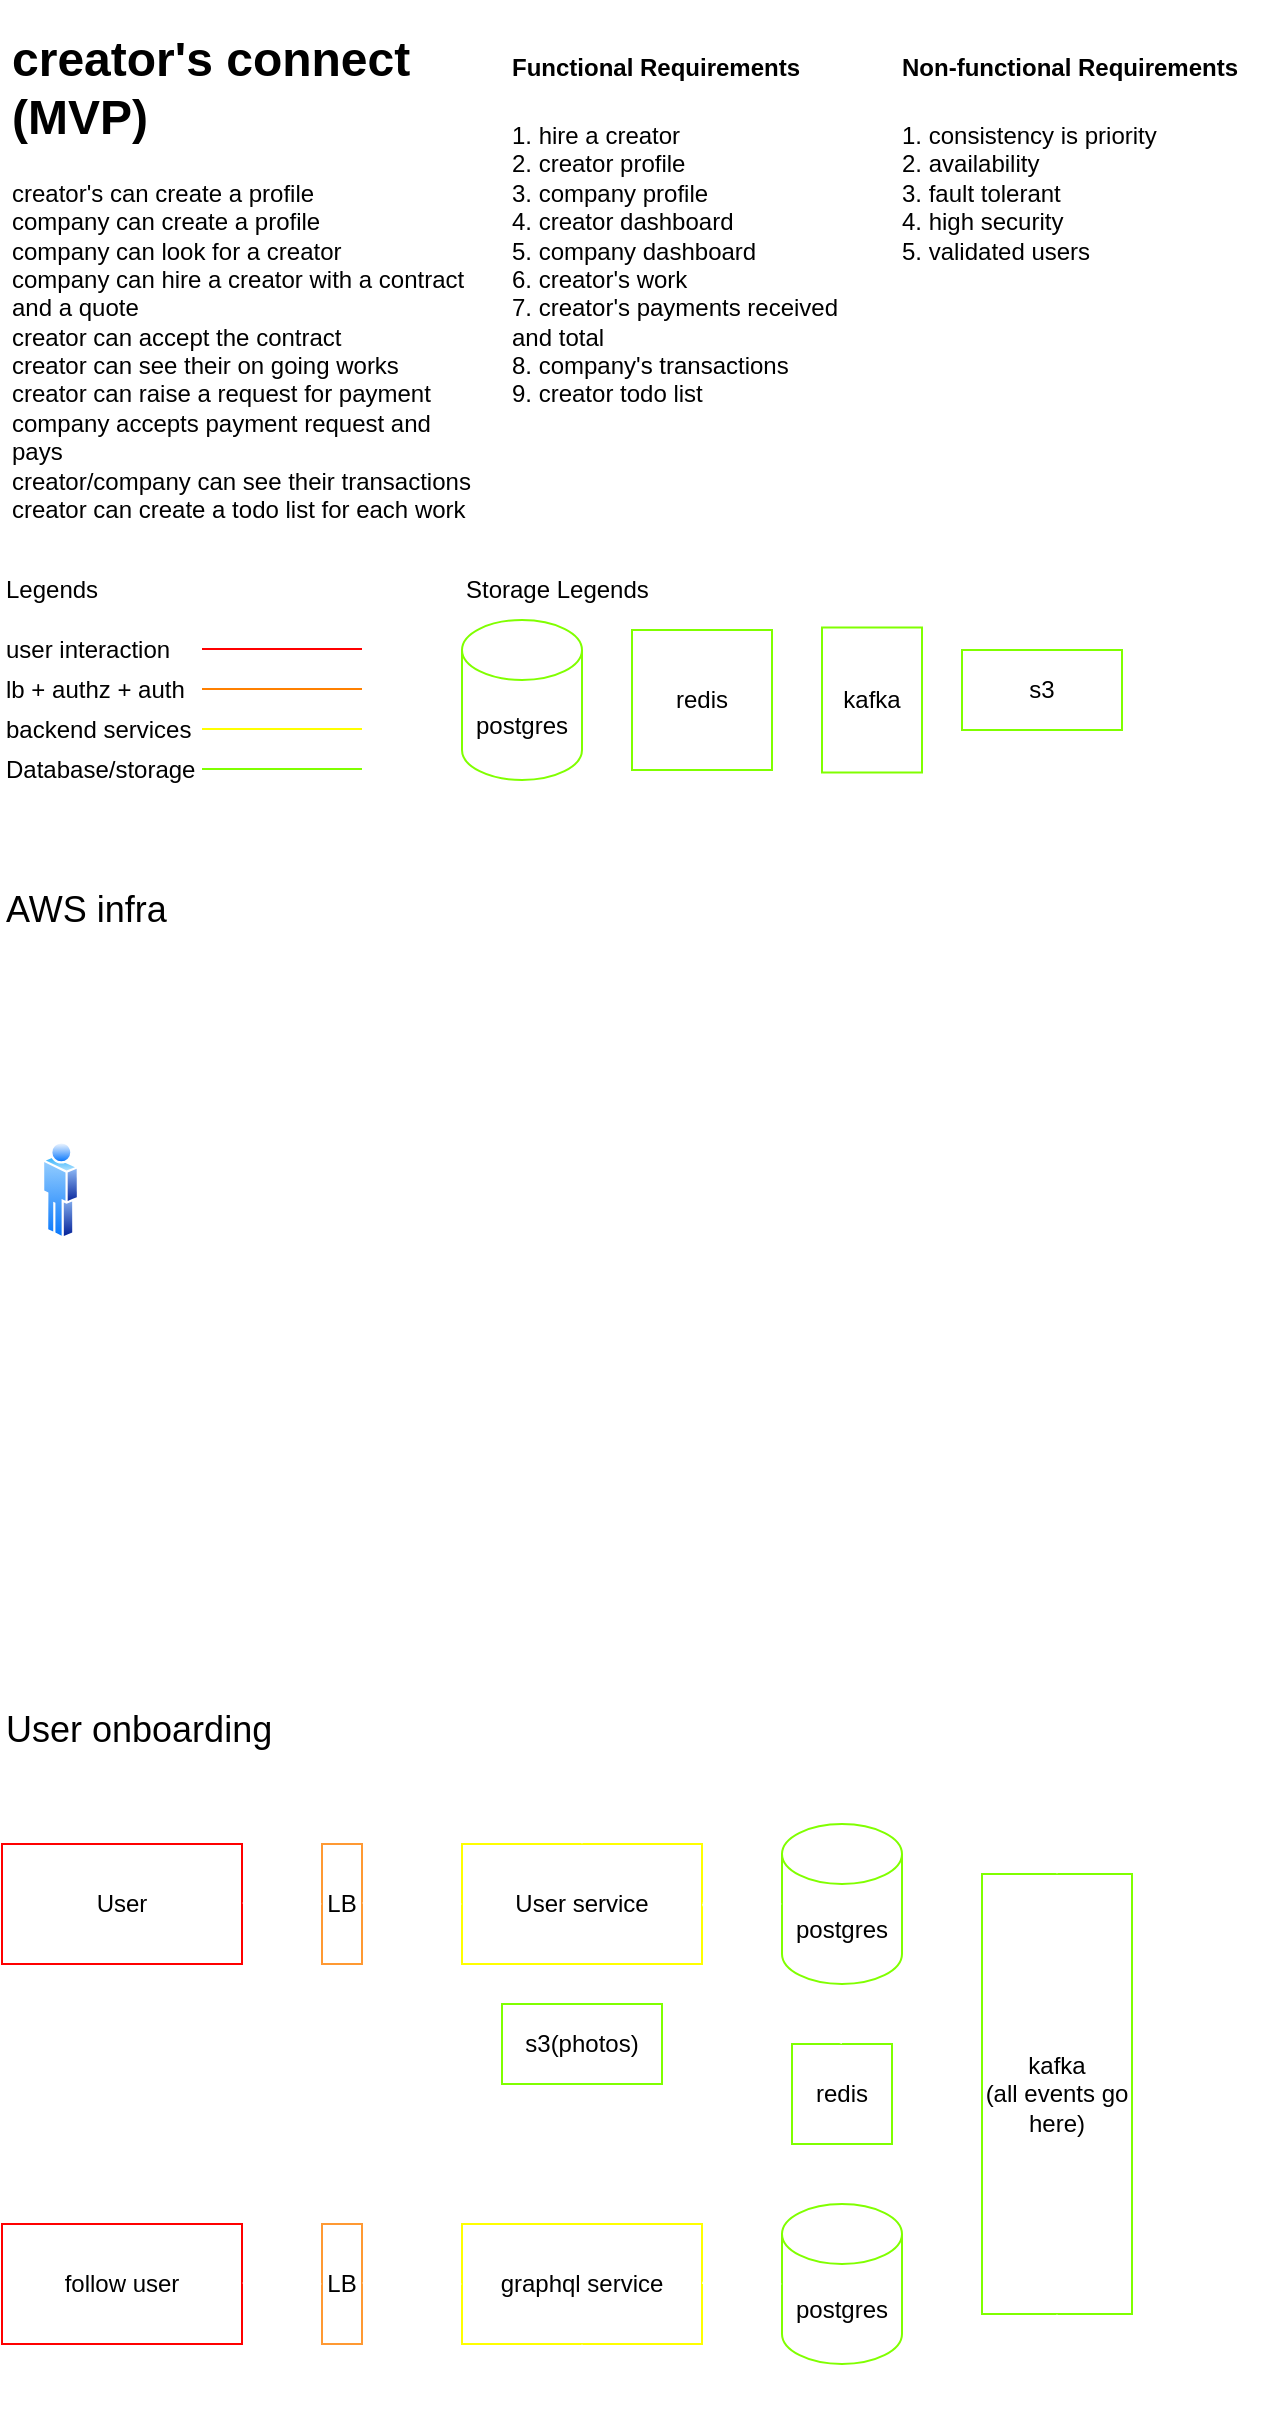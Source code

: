 <mxfile>
    <diagram id="9Twl_4rBBzMdephPHlIG" name="project overview">
        <mxGraphModel dx="643" dy="932" grid="1" gridSize="10" guides="1" tooltips="1" connect="1" arrows="1" fold="1" page="0" pageScale="1" pageWidth="827" pageHeight="1169" math="0" shadow="0">
            <root>
                <mxCell id="0"/>
                <mxCell id="1" parent="0"/>
                <mxCell id="2" value="&lt;h1&gt;creator's connect (MVP)&lt;/h1&gt;&lt;p&gt;creator's can create a profile&lt;br&gt;company can create a profile&lt;br&gt;company can look for a creator&lt;br&gt;company can hire a creator with a contract and a quote&lt;br&gt;creator can accept the contract&lt;br&gt;creator can see their on going works&lt;br&gt;creator can raise a request for payment&lt;br&gt;company accepts payment request and pays&lt;br&gt;creator/company can see their transactions&lt;br&gt;creator can create a todo list for each work&lt;/p&gt;" style="text;html=1;strokeColor=none;fillColor=none;spacing=5;spacingTop=-20;whiteSpace=wrap;overflow=hidden;rounded=0;" parent="1" vertex="1">
                    <mxGeometry x="10" y="-90" width="240" height="260" as="geometry"/>
                </mxCell>
                <mxCell id="8" value="User" style="rounded=0;whiteSpace=wrap;html=1;fillColor=none;strokeColor=#FF0000;" parent="1" vertex="1">
                    <mxGeometry x="10" y="822" width="120" height="60" as="geometry"/>
                </mxCell>
                <mxCell id="70" value="" style="edgeStyle=orthogonalEdgeStyle;curved=1;html=1;strokeColor=#FFFFFF;fontSize=12;fillColor=#FF0000;" parent="1" source="13" edge="1">
                    <mxGeometry relative="1" as="geometry">
                        <mxPoint x="300" y="902" as="targetPoint"/>
                    </mxGeometry>
                </mxCell>
                <mxCell id="13" value="User service" style="rounded=0;whiteSpace=wrap;html=1;fillColor=none;strokeColor=#FFFF00;" parent="1" vertex="1">
                    <mxGeometry x="240" y="822" width="120" height="60" as="geometry"/>
                </mxCell>
                <mxCell id="14" value="LB" style="rounded=0;whiteSpace=wrap;html=1;fillColor=none;strokeColor=#FF9933;" parent="1" vertex="1">
                    <mxGeometry x="170" y="822" width="20" height="60" as="geometry"/>
                </mxCell>
                <mxCell id="16" value="&lt;h1&gt;&lt;font style=&quot;font-size: 12px;&quot;&gt;Functional Requirements&lt;/font&gt;&lt;/h1&gt;&lt;div&gt;&lt;font style=&quot;font-size: 12px;&quot;&gt;1. hire a creator&lt;/font&gt;&lt;/div&gt;&lt;div&gt;&lt;font style=&quot;font-size: 12px;&quot;&gt;2. creator profile&amp;nbsp;&lt;br&gt;3. company profile&lt;/font&gt;&lt;/div&gt;&lt;div&gt;&lt;font style=&quot;font-size: 12px;&quot;&gt;4. creator dashboard&lt;/font&gt;&lt;/div&gt;&lt;div&gt;&lt;font style=&quot;font-size: 12px;&quot;&gt;5. company dashboard&lt;/font&gt;&lt;/div&gt;&lt;div&gt;&lt;font style=&quot;font-size: 12px;&quot;&gt;6. creator's work&lt;/font&gt;&lt;/div&gt;&lt;div&gt;&lt;font style=&quot;font-size: 12px;&quot;&gt;7. creator's payments received and total&lt;/font&gt;&lt;/div&gt;&lt;div&gt;&lt;font style=&quot;font-size: 12px;&quot;&gt;8. company's transactions&lt;/font&gt;&lt;/div&gt;&lt;div&gt;&lt;font style=&quot;font-size: 12px;&quot;&gt;9. creator todo list&lt;/font&gt;&lt;/div&gt;" style="text;html=1;strokeColor=none;fillColor=none;spacing=5;spacingTop=-20;whiteSpace=wrap;overflow=hidden;rounded=0;" parent="1" vertex="1">
                    <mxGeometry x="260" y="-90" width="190" height="200" as="geometry"/>
                </mxCell>
                <mxCell id="17" value="&lt;h1&gt;&lt;font style=&quot;font-size: 12px;&quot;&gt;Non-functional Requirements&lt;/font&gt;&lt;/h1&gt;&lt;div&gt;&lt;span style=&quot;background-color: initial;&quot;&gt;1. consistency is priority&lt;/span&gt;&lt;br&gt;&lt;/div&gt;&lt;div&gt;&lt;span style=&quot;background-color: initial;&quot;&gt;2. availability&amp;nbsp;&lt;/span&gt;&lt;/div&gt;&lt;div&gt;&lt;span style=&quot;background-color: initial;&quot;&gt;3. fault tolerant&amp;nbsp;&lt;/span&gt;&lt;/div&gt;&lt;div&gt;&lt;span style=&quot;background-color: initial;&quot;&gt;4. high security&lt;/span&gt;&lt;/div&gt;&lt;div&gt;&lt;span style=&quot;background-color: initial;&quot;&gt;5. validated users&lt;/span&gt;&lt;/div&gt;&lt;div&gt;&lt;br&gt;&lt;/div&gt;" style="text;html=1;strokeColor=none;fillColor=none;spacing=5;spacingTop=-20;whiteSpace=wrap;overflow=hidden;rounded=0;" parent="1" vertex="1">
                    <mxGeometry x="455" y="-90" width="190" height="180" as="geometry"/>
                </mxCell>
                <mxCell id="18" value="&lt;font style=&quot;font-size: 18px;&quot;&gt;User onboarding&lt;/font&gt;" style="text;html=1;strokeColor=none;fillColor=none;align=left;verticalAlign=middle;whiteSpace=wrap;rounded=0;fontSize=12;" parent="1" vertex="1">
                    <mxGeometry x="10" y="750" width="170" height="30" as="geometry"/>
                </mxCell>
                <mxCell id="21" value="Legends" style="text;html=1;strokeColor=none;fillColor=none;align=left;verticalAlign=middle;whiteSpace=wrap;rounded=0;fontSize=12;" parent="1" vertex="1">
                    <mxGeometry x="10" y="180" width="60" height="30" as="geometry"/>
                </mxCell>
                <mxCell id="24" value="user interaction" style="text;html=1;strokeColor=none;fillColor=none;align=left;verticalAlign=middle;whiteSpace=wrap;rounded=0;fontSize=12;" parent="1" vertex="1">
                    <mxGeometry x="10" y="210" width="100" height="30" as="geometry"/>
                </mxCell>
                <mxCell id="25" value="" style="endArrow=none;html=1;fontSize=12;fillColor=#FF0000;strokeColor=#FF0000;" parent="1" edge="1">
                    <mxGeometry width="50" height="50" relative="1" as="geometry">
                        <mxPoint x="110" y="224.5" as="sourcePoint"/>
                        <mxPoint x="190" y="224.5" as="targetPoint"/>
                    </mxGeometry>
                </mxCell>
                <mxCell id="27" value="lb + authz + auth" style="text;html=1;strokeColor=none;fillColor=none;align=left;verticalAlign=middle;whiteSpace=wrap;rounded=0;fontSize=12;" parent="1" vertex="1">
                    <mxGeometry x="10" y="230" width="100" height="30" as="geometry"/>
                </mxCell>
                <mxCell id="28" value="" style="endArrow=none;html=1;fontSize=12;fillColor=#FF0000;strokeColor=#FF8000;" parent="1" edge="1">
                    <mxGeometry width="50" height="50" relative="1" as="geometry">
                        <mxPoint x="110" y="244.5" as="sourcePoint"/>
                        <mxPoint x="190" y="244.5" as="targetPoint"/>
                    </mxGeometry>
                </mxCell>
                <mxCell id="30" value="backend services" style="text;html=1;strokeColor=none;fillColor=none;align=left;verticalAlign=middle;whiteSpace=wrap;rounded=0;fontSize=12;" parent="1" vertex="1">
                    <mxGeometry x="10" y="250" width="100" height="30" as="geometry"/>
                </mxCell>
                <mxCell id="31" value="" style="endArrow=none;html=1;fontSize=12;fillColor=#FF0000;strokeColor=#FFFF00;" parent="1" edge="1">
                    <mxGeometry width="50" height="50" relative="1" as="geometry">
                        <mxPoint x="110" y="264.5" as="sourcePoint"/>
                        <mxPoint x="190" y="264.5" as="targetPoint"/>
                    </mxGeometry>
                </mxCell>
                <mxCell id="32" value="Database/storage" style="text;html=1;strokeColor=none;fillColor=none;align=left;verticalAlign=middle;whiteSpace=wrap;rounded=0;fontSize=12;" parent="1" vertex="1">
                    <mxGeometry x="10" y="270" width="100" height="30" as="geometry"/>
                </mxCell>
                <mxCell id="33" value="" style="endArrow=none;html=1;fontSize=12;fillColor=#FF0000;strokeColor=#80FF00;" parent="1" edge="1">
                    <mxGeometry width="50" height="50" relative="1" as="geometry">
                        <mxPoint x="110" y="284.5" as="sourcePoint"/>
                        <mxPoint x="190" y="284.5" as="targetPoint"/>
                    </mxGeometry>
                </mxCell>
                <mxCell id="34" value="postgres" style="shape=cylinder3;whiteSpace=wrap;html=1;boundedLbl=1;backgroundOutline=1;size=15;strokeColor=#80FF00;fontSize=12;fillColor=none;" parent="1" vertex="1">
                    <mxGeometry x="400" y="812" width="60" height="80" as="geometry"/>
                </mxCell>
                <mxCell id="37" value="redis" style="whiteSpace=wrap;html=1;aspect=fixed;strokeColor=#80FF00;fontSize=12;fillColor=none;" parent="1" vertex="1">
                    <mxGeometry x="405" y="922" width="50" height="50" as="geometry"/>
                </mxCell>
                <mxCell id="39" value="follow user" style="rounded=0;whiteSpace=wrap;html=1;fillColor=none;strokeColor=#FF0000;" parent="1" vertex="1">
                    <mxGeometry x="10" y="1012" width="120" height="60" as="geometry"/>
                </mxCell>
                <mxCell id="41" value="graphql service" style="rounded=0;whiteSpace=wrap;html=1;fillColor=none;strokeColor=#FFFF00;" parent="1" vertex="1">
                    <mxGeometry x="240" y="1012" width="120" height="60" as="geometry"/>
                </mxCell>
                <mxCell id="43" value="LB" style="rounded=0;whiteSpace=wrap;html=1;fillColor=none;strokeColor=#FF9933;" parent="1" vertex="1">
                    <mxGeometry x="170" y="1012" width="20" height="60" as="geometry"/>
                </mxCell>
                <mxCell id="44" value="postgres" style="shape=cylinder3;whiteSpace=wrap;html=1;boundedLbl=1;backgroundOutline=1;size=15;strokeColor=#80FF00;fontSize=12;fillColor=none;" parent="1" vertex="1">
                    <mxGeometry x="400" y="1002" width="60" height="80" as="geometry"/>
                </mxCell>
                <mxCell id="46" value="kafka&lt;br&gt;(all events go here)" style="rounded=0;whiteSpace=wrap;html=1;strokeColor=#80FF00;fontSize=12;fillColor=none;" parent="1" vertex="1">
                    <mxGeometry x="500" y="837" width="75" height="220" as="geometry"/>
                </mxCell>
                <mxCell id="53" value="" style="endArrow=classic;startArrow=classic;html=1;strokeColor=#FFFFFF;fontSize=12;fillColor=#FF0000;curved=1;" parent="1" edge="1">
                    <mxGeometry width="50" height="50" relative="1" as="geometry">
                        <mxPoint x="130" y="851.5" as="sourcePoint"/>
                        <mxPoint x="170" y="852" as="targetPoint"/>
                    </mxGeometry>
                </mxCell>
                <mxCell id="54" value="" style="endArrow=classic;startArrow=classic;html=1;strokeColor=#FFFFFF;fontSize=12;fillColor=#FF0000;curved=1;" parent="1" edge="1">
                    <mxGeometry width="50" height="50" relative="1" as="geometry">
                        <mxPoint x="130" y="1041.5" as="sourcePoint"/>
                        <mxPoint x="170" y="1042" as="targetPoint"/>
                    </mxGeometry>
                </mxCell>
                <mxCell id="55" value="" style="endArrow=classic;startArrow=classic;html=1;strokeColor=#FFFFFF;fontSize=12;fillColor=#FF0000;curved=1;entryX=0;entryY=0.5;entryDx=0;entryDy=0;" parent="1" target="13" edge="1">
                    <mxGeometry width="50" height="50" relative="1" as="geometry">
                        <mxPoint x="190" y="851.5" as="sourcePoint"/>
                        <mxPoint x="230" y="852" as="targetPoint"/>
                    </mxGeometry>
                </mxCell>
                <mxCell id="56" value="" style="endArrow=classic;startArrow=classic;html=1;strokeColor=#FFFFFF;fontSize=12;fillColor=#FF0000;curved=1;entryX=0;entryY=0.5;entryDx=0;entryDy=0;" parent="1" target="41" edge="1">
                    <mxGeometry width="50" height="50" relative="1" as="geometry">
                        <mxPoint x="190" y="1041.5" as="sourcePoint"/>
                        <mxPoint x="230" y="1042" as="targetPoint"/>
                    </mxGeometry>
                </mxCell>
                <mxCell id="57" value="" style="endArrow=classic;startArrow=classic;html=1;strokeColor=#FFFFFF;fontSize=12;fillColor=#FF0000;curved=1;exitX=0.5;exitY=0;exitDx=0;exitDy=0;entryX=0.5;entryY=0;entryDx=0;entryDy=0;edgeStyle=orthogonalEdgeStyle;" parent="1" source="13" target="46" edge="1">
                    <mxGeometry width="50" height="50" relative="1" as="geometry">
                        <mxPoint x="300" y="802" as="sourcePoint"/>
                        <mxPoint x="440" y="792" as="targetPoint"/>
                        <Array as="points">
                            <mxPoint x="300" y="792"/>
                            <mxPoint x="538" y="792"/>
                        </Array>
                    </mxGeometry>
                </mxCell>
                <mxCell id="58" value="" style="endArrow=classic;startArrow=classic;html=1;strokeColor=#FFFFFF;fontSize=12;fillColor=#FF0000;curved=1;" parent="1" edge="1">
                    <mxGeometry width="50" height="50" relative="1" as="geometry">
                        <mxPoint x="360" y="851.5" as="sourcePoint"/>
                        <mxPoint x="400" y="852" as="targetPoint"/>
                    </mxGeometry>
                </mxCell>
                <mxCell id="59" value="" style="endArrow=classic;startArrow=classic;html=1;strokeColor=#FFFFFF;fontSize=12;fillColor=#FF0000;curved=1;entryX=0.5;entryY=0;entryDx=0;entryDy=0;exitX=1;exitY=0.5;exitDx=0;exitDy=0;" parent="1" source="13" target="37" edge="1">
                    <mxGeometry width="50" height="50" relative="1" as="geometry">
                        <mxPoint x="355" y="862" as="sourcePoint"/>
                        <mxPoint x="405" y="862.5" as="targetPoint"/>
                    </mxGeometry>
                </mxCell>
                <mxCell id="61" value="" style="endArrow=classic;startArrow=classic;html=1;strokeColor=#FFFFFF;fontSize=12;fillColor=#FF0000;curved=1;entryX=0;entryY=0.5;entryDx=0;entryDy=0;exitX=1;exitY=0.5;exitDx=0;exitDy=0;" parent="1" source="41" edge="1">
                    <mxGeometry width="50" height="50" relative="1" as="geometry">
                        <mxPoint x="380" y="972" as="sourcePoint"/>
                        <mxPoint x="430" y="972.5" as="targetPoint"/>
                    </mxGeometry>
                </mxCell>
                <mxCell id="62" value="" style="endArrow=classic;startArrow=classic;html=1;strokeColor=#FFFFFF;fontSize=12;fillColor=#FF0000;curved=1;" parent="1" edge="1">
                    <mxGeometry width="50" height="50" relative="1" as="geometry">
                        <mxPoint x="360" y="1041.5" as="sourcePoint"/>
                        <mxPoint x="400" y="1042" as="targetPoint"/>
                    </mxGeometry>
                </mxCell>
                <mxCell id="63" value="" style="endArrow=classic;startArrow=classic;html=1;strokeColor=#FFFFFF;fontSize=12;fillColor=#FF0000;curved=1;entryX=0.5;entryY=1;entryDx=0;entryDy=0;exitX=0.5;exitY=1;exitDx=0;exitDy=0;edgeStyle=orthogonalEdgeStyle;" parent="1" source="41" target="46" edge="1">
                    <mxGeometry width="50" height="50" relative="1" as="geometry">
                        <mxPoint x="290" y="1102" as="sourcePoint"/>
                        <mxPoint x="340" y="1102.5" as="targetPoint"/>
                        <Array as="points">
                            <mxPoint x="300" y="1112"/>
                            <mxPoint x="538" y="1112"/>
                        </Array>
                    </mxGeometry>
                </mxCell>
                <mxCell id="88" value="postgres" style="shape=cylinder3;whiteSpace=wrap;html=1;boundedLbl=1;backgroundOutline=1;size=15;strokeColor=#80FF00;fontSize=12;fillColor=none;" parent="1" vertex="1">
                    <mxGeometry x="240" y="210" width="60" height="80" as="geometry"/>
                </mxCell>
                <mxCell id="90" value="redis" style="whiteSpace=wrap;html=1;aspect=fixed;strokeColor=#80FF00;fontSize=12;fillColor=none;" parent="1" vertex="1">
                    <mxGeometry x="325" y="215" width="70" height="70" as="geometry"/>
                </mxCell>
                <mxCell id="92" value="kafka" style="rounded=0;whiteSpace=wrap;html=1;strokeColor=#80FF00;fontSize=12;fillColor=none;" parent="1" vertex="1">
                    <mxGeometry x="420" y="213.75" width="50" height="72.5" as="geometry"/>
                </mxCell>
                <mxCell id="94" value="s3" style="rounded=0;whiteSpace=wrap;html=1;fillColor=none;strokeColor=#80FF00;" parent="1" vertex="1">
                    <mxGeometry x="490" y="225" width="80" height="40" as="geometry"/>
                </mxCell>
                <mxCell id="95" value="Storage Legends" style="text;html=1;strokeColor=none;fillColor=none;align=left;verticalAlign=middle;whiteSpace=wrap;rounded=0;fontSize=12;" parent="1" vertex="1">
                    <mxGeometry x="240" y="180" width="100" height="30" as="geometry"/>
                </mxCell>
                <mxCell id="97" value="s3(photos)" style="rounded=0;whiteSpace=wrap;html=1;fillColor=none;strokeColor=#80FF00;" parent="1" vertex="1">
                    <mxGeometry x="260" y="902" width="80" height="40" as="geometry"/>
                </mxCell>
                <mxCell id="98" value="&lt;font style=&quot;font-size: 18px;&quot;&gt;AWS infra&lt;/font&gt;" style="text;html=1;strokeColor=none;fillColor=none;align=left;verticalAlign=middle;whiteSpace=wrap;rounded=0;" parent="1" vertex="1">
                    <mxGeometry x="10" y="340" width="90" height="30" as="geometry"/>
                </mxCell>
                <mxCell id="99" value="" style="aspect=fixed;perimeter=ellipsePerimeter;html=1;align=center;shadow=0;dashed=0;spacingTop=3;image;image=img/lib/active_directory/user.svg;fontSize=18;" parent="1" vertex="1">
                    <mxGeometry x="30" y="470" width="18.5" height="50" as="geometry"/>
                </mxCell>
            </root>
        </mxGraphModel>
    </diagram>
    <diagram id="MXUhepcpsWsIMvFVsOMN" name="creator flows">
        <mxGraphModel dx="2335" dy="132" grid="1" gridSize="10" guides="1" tooltips="1" connect="1" arrows="1" fold="1" page="0" pageScale="1" pageWidth="827" pageHeight="1169" math="0" shadow="0">
            <root>
                <mxCell id="0"/>
                <mxCell id="1" parent="0"/>
                <mxCell id="CUdY-o8TAimpWsHqkkXw-1" value="&lt;font style=&quot;font-size: 18px;&quot;&gt;Creator sign-up&lt;/font&gt;" style="text;html=1;strokeColor=none;fillColor=none;align=left;verticalAlign=middle;whiteSpace=wrap;rounded=0;fontSize=12;" parent="1" vertex="1">
                    <mxGeometry x="-1460" y="730" width="170" height="30" as="geometry"/>
                </mxCell>
                <mxCell id="CUdY-o8TAimpWsHqkkXw-2" value="sign up" style="rounded=0;whiteSpace=wrap;html=1;fillColor=none;strokeColor=#FF0000;" parent="1" vertex="1">
                    <mxGeometry x="-1460" y="830" width="120" height="60" as="geometry"/>
                </mxCell>
                <mxCell id="CUdY-o8TAimpWsHqkkXw-3" value="LB" style="rounded=0;whiteSpace=wrap;html=1;fillColor=none;strokeColor=#FF9933;" parent="1" vertex="1">
                    <mxGeometry x="-1300" y="780" width="20" height="60" as="geometry"/>
                </mxCell>
                <mxCell id="CUdY-o8TAimpWsHqkkXw-4" value="" style="endArrow=classic;startArrow=classic;html=1;strokeColor=#FFFFFF;fontSize=12;fillColor=#FF0000;curved=1;exitX=1;exitY=0.5;exitDx=0;exitDy=0;" parent="1" source="CUdY-o8TAimpWsHqkkXw-2" edge="1">
                    <mxGeometry width="50" height="50" relative="1" as="geometry">
                        <mxPoint x="-1340" y="809.5" as="sourcePoint"/>
                        <mxPoint x="-1300" y="810" as="targetPoint"/>
                    </mxGeometry>
                </mxCell>
                <mxCell id="CUdY-o8TAimpWsHqkkXw-5" value="" style="edgeStyle=orthogonalEdgeStyle;curved=1;html=1;strokeColor=#FFFFFF;fontSize=12;fillColor=#FF0000;entryX=0.5;entryY=0;entryDx=0;entryDy=0;" parent="1" target="CUdY-o8TAimpWsHqkkXw-16" edge="1">
                    <mxGeometry relative="1" as="geometry">
                        <mxPoint x="-1020.0" y="840" as="sourcePoint"/>
                        <mxPoint x="-1020" y="860" as="targetPoint"/>
                    </mxGeometry>
                </mxCell>
                <mxCell id="CUdY-o8TAimpWsHqkkXw-6" value="" style="edgeStyle=orthogonalEdgeStyle;curved=1;html=1;strokeColor=#FFFFFF;fontSize=12;fillColor=#FF0000;" parent="1" source="CUdY-o8TAimpWsHqkkXw-8" target="CUdY-o8TAimpWsHqkkXw-12" edge="1">
                    <mxGeometry relative="1" as="geometry"/>
                </mxCell>
                <mxCell id="CUdY-o8TAimpWsHqkkXw-8" value="Creator service&lt;br&gt;POST /creator" style="rounded=0;whiteSpace=wrap;html=1;fillColor=none;strokeColor=#FFFF00;" parent="1" vertex="1">
                    <mxGeometry x="-1230" y="780" width="120" height="60" as="geometry"/>
                </mxCell>
                <mxCell id="CUdY-o8TAimpWsHqkkXw-9" value="" style="endArrow=classic;startArrow=classic;html=1;strokeColor=#FFFFFF;fontSize=12;fillColor=#FF0000;curved=1;entryX=0;entryY=0.5;entryDx=0;entryDy=0;" parent="1" target="CUdY-o8TAimpWsHqkkXw-8" edge="1">
                    <mxGeometry width="50" height="50" relative="1" as="geometry">
                        <mxPoint x="-1280" y="809.5" as="sourcePoint"/>
                        <mxPoint x="-1240" y="810" as="targetPoint"/>
                    </mxGeometry>
                </mxCell>
                <mxCell id="CUdY-o8TAimpWsHqkkXw-10" style="edgeStyle=orthogonalEdgeStyle;curved=1;html=1;entryX=0;entryY=0.5;entryDx=0;entryDy=0;strokeColor=#FFFFFF;fontSize=12;fillColor=#FF0000;" parent="1" source="CUdY-o8TAimpWsHqkkXw-12" target="CUdY-o8TAimpWsHqkkXw-15" edge="1">
                    <mxGeometry relative="1" as="geometry"/>
                </mxCell>
                <mxCell id="CUdY-o8TAimpWsHqkkXw-11" style="edgeStyle=orthogonalEdgeStyle;curved=1;html=1;exitX=0.5;exitY=1;exitDx=0;exitDy=0;strokeColor=#FFFFFF;fontSize=12;fillColor=#FF0000;" parent="1" source="CUdY-o8TAimpWsHqkkXw-12" target="CUdY-o8TAimpWsHqkkXw-18" edge="1">
                    <mxGeometry relative="1" as="geometry"/>
                </mxCell>
                <mxCell id="CUdY-o8TAimpWsHqkkXw-12" value="create user on auth0" style="rounded=0;whiteSpace=wrap;html=1;fillColor=none;strokeColor=#FFFF00;" parent="1" vertex="1">
                    <mxGeometry x="-1080" y="780" width="120" height="60" as="geometry"/>
                </mxCell>
                <mxCell id="CUdY-o8TAimpWsHqkkXw-13" value="store creator" style="shape=cylinder3;whiteSpace=wrap;html=1;boundedLbl=1;backgroundOutline=1;size=15;strokeColor=#80FF00;fontSize=12;fillColor=none;" parent="1" vertex="1">
                    <mxGeometry x="-900" y="770" width="60" height="80" as="geometry"/>
                </mxCell>
                <mxCell id="CUdY-o8TAimpWsHqkkXw-14" value="" style="endArrow=classic;startArrow=classic;html=1;strokeColor=#FFFFFF;fontSize=12;fillColor=#FF0000;curved=1;entryX=0;entryY=0.5;entryDx=0;entryDy=0;entryPerimeter=0;" parent="1" target="CUdY-o8TAimpWsHqkkXw-13" edge="1">
                    <mxGeometry width="50" height="50" relative="1" as="geometry">
                        <mxPoint x="-960.0" y="809.5" as="sourcePoint"/>
                        <mxPoint x="-910" y="810" as="targetPoint"/>
                    </mxGeometry>
                </mxCell>
                <mxCell id="CUdY-o8TAimpWsHqkkXw-15" value="add user event" style="rounded=0;whiteSpace=wrap;html=1;strokeColor=#80FF00;fontSize=12;fillColor=none;" parent="1" vertex="1">
                    <mxGeometry x="-907.5" y="900" width="75" height="130" as="geometry"/>
                </mxCell>
                <mxCell id="CUdY-o8TAimpWsHqkkXw-16" value="s3(profile photo)" style="rounded=0;whiteSpace=wrap;html=1;fillColor=none;strokeColor=#80FF00;" parent="1" vertex="1">
                    <mxGeometry x="-1030" y="870" width="80" height="40" as="geometry"/>
                </mxCell>
                <mxCell id="CUdY-o8TAimpWsHqkkXw-17" style="edgeStyle=orthogonalEdgeStyle;curved=1;html=1;exitX=0;exitY=0.5;exitDx=0;exitDy=0;entryX=0.5;entryY=1;entryDx=0;entryDy=0;strokeColor=#FFFFFF;fontSize=12;fillColor=#FF0000;" parent="1" source="CUdY-o8TAimpWsHqkkXw-18" target="CUdY-o8TAimpWsHqkkXw-8" edge="1">
                    <mxGeometry relative="1" as="geometry"/>
                </mxCell>
                <mxCell id="CUdY-o8TAimpWsHqkkXw-18" value="redis" style="whiteSpace=wrap;html=1;aspect=fixed;strokeColor=#80FF00;fontSize=12;fillColor=none;" parent="1" vertex="1">
                    <mxGeometry x="-1080" y="870" width="40" height="40" as="geometry"/>
                </mxCell>
                <mxCell id="qiPxfQD7Eq4sMzApz2F7-1" value="&lt;font style=&quot;font-size: 18px;&quot;&gt;Creator sign in&lt;/font&gt;" style="text;html=1;strokeColor=none;fillColor=none;align=left;verticalAlign=middle;whiteSpace=wrap;rounded=0;" parent="1" vertex="1">
                    <mxGeometry x="-1460" y="1100" width="120" height="30" as="geometry"/>
                </mxCell>
                <mxCell id="qiPxfQD7Eq4sMzApz2F7-2" value="&lt;font style=&quot;font-size: 12px;&quot;&gt;creator sign in&lt;/font&gt;" style="rounded=0;whiteSpace=wrap;html=1;fillColor=none;strokeColor=#FF0000;fontSize=18;" parent="1" vertex="1">
                    <mxGeometry x="-1460" y="1190" width="120" height="60" as="geometry"/>
                </mxCell>
                <mxCell id="qiPxfQD7Eq4sMzApz2F7-3" value="&lt;font style=&quot;font-size: 12px;&quot;&gt;LB&lt;/font&gt;" style="rounded=0;whiteSpace=wrap;html=1;fillColor=none;strokeColor=#FF9933;fontSize=18;" parent="1" vertex="1">
                    <mxGeometry x="-1300" y="1190" width="20" height="60" as="geometry"/>
                </mxCell>
                <mxCell id="qiPxfQD7Eq4sMzApz2F7-5" value="" style="endArrow=classic;startArrow=classic;html=1;fontSize=18;entryX=0;entryY=0.5;entryDx=0;entryDy=0;" parent="1" target="qiPxfQD7Eq4sMzApz2F7-3" edge="1">
                    <mxGeometry width="50" height="50" relative="1" as="geometry">
                        <mxPoint x="-1340" y="1220" as="sourcePoint"/>
                        <mxPoint x="-1290" y="1180" as="targetPoint"/>
                    </mxGeometry>
                </mxCell>
                <mxCell id="qiPxfQD7Eq4sMzApz2F7-11" style="edgeStyle=none;html=1;exitX=0.5;exitY=1;exitDx=0;exitDy=0;entryX=0.5;entryY=0;entryDx=0;entryDy=0;fontSize=12;" parent="1" source="qiPxfQD7Eq4sMzApz2F7-9" target="qiPxfQD7Eq4sMzApz2F7-10" edge="1">
                    <mxGeometry relative="1" as="geometry"/>
                </mxCell>
                <mxCell id="qiPxfQD7Eq4sMzApz2F7-9" value="creator service&lt;br&gt;POST /login" style="rounded=0;whiteSpace=wrap;html=1;fillColor=none;strokeColor=#FFFF00;" parent="1" vertex="1">
                    <mxGeometry x="-1230" y="1190" width="120" height="60" as="geometry"/>
                </mxCell>
                <mxCell id="qiPxfQD7Eq4sMzApz2F7-10" value="store user details" style="whiteSpace=wrap;html=1;aspect=fixed;strokeColor=#80FF00;fontSize=12;fillColor=none;" parent="1" vertex="1">
                    <mxGeometry x="-1205" y="1290" width="70" height="70" as="geometry"/>
                </mxCell>
                <mxCell id="qiPxfQD7Eq4sMzApz2F7-13" value="" style="endArrow=classic;startArrow=classic;html=1;fontSize=12;entryX=0;entryY=0.5;entryDx=0;entryDy=0;exitX=1;exitY=0.5;exitDx=0;exitDy=0;" parent="1" source="qiPxfQD7Eq4sMzApz2F7-9" target="qiPxfQD7Eq4sMzApz2F7-14" edge="1">
                    <mxGeometry width="50" height="50" relative="1" as="geometry">
                        <mxPoint x="-1110" y="1220" as="sourcePoint"/>
                        <mxPoint x="-1020" y="1220" as="targetPoint"/>
                    </mxGeometry>
                </mxCell>
                <mxCell id="qiPxfQD7Eq4sMzApz2F7-14" value="creator service&lt;br&gt;validate on auth0" style="rounded=0;whiteSpace=wrap;html=1;fillColor=none;strokeColor=#FFFF00;" parent="1" vertex="1">
                    <mxGeometry x="-1050" y="1190" width="120" height="60" as="geometry"/>
                </mxCell>
                <mxCell id="qiPxfQD7Eq4sMzApz2F7-15" value="" style="endArrow=classic;startArrow=classic;html=1;fontSize=18;entryX=0;entryY=0.5;entryDx=0;entryDy=0;exitX=1;exitY=0.5;exitDx=0;exitDy=0;" parent="1" source="qiPxfQD7Eq4sMzApz2F7-3" target="qiPxfQD7Eq4sMzApz2F7-9" edge="1">
                    <mxGeometry width="50" height="50" relative="1" as="geometry">
                        <mxPoint x="-1280" y="1219.47" as="sourcePoint"/>
                        <mxPoint x="-1240" y="1219.47" as="targetPoint"/>
                    </mxGeometry>
                </mxCell>
                <mxCell id="qiPxfQD7Eq4sMzApz2F7-16" value="&lt;font style=&quot;font-size: 18px;&quot;&gt;Creator dashboard&lt;/font&gt;" style="text;html=1;strokeColor=none;fillColor=none;align=left;verticalAlign=middle;whiteSpace=wrap;rounded=0;" parent="1" vertex="1">
                    <mxGeometry x="-1460" y="1380" width="160" height="30" as="geometry"/>
                </mxCell>
                <mxCell id="qiPxfQD7Eq4sMzApz2F7-21" style="edgeStyle=none;html=1;exitX=1;exitY=0.5;exitDx=0;exitDy=0;entryX=0;entryY=0.5;entryDx=0;entryDy=0;fontSize=12;" parent="1" source="qiPxfQD7Eq4sMzApz2F7-17" target="qiPxfQD7Eq4sMzApz2F7-20" edge="1">
                    <mxGeometry relative="1" as="geometry"/>
                </mxCell>
                <mxCell id="qiPxfQD7Eq4sMzApz2F7-25" style="edgeStyle=none;html=1;exitX=1;exitY=0.5;exitDx=0;exitDy=0;entryX=0;entryY=0.5;entryDx=0;entryDy=0;fontSize=12;" parent="1" source="qiPxfQD7Eq4sMzApz2F7-17" target="qiPxfQD7Eq4sMzApz2F7-22" edge="1">
                    <mxGeometry relative="1" as="geometry"/>
                </mxCell>
                <mxCell id="qiPxfQD7Eq4sMzApz2F7-17" value="&lt;font style=&quot;font-size: 12px;&quot;&gt;creator dashboard&lt;/font&gt;" style="rounded=0;whiteSpace=wrap;html=1;fillColor=none;strokeColor=#FF0000;fontSize=18;" parent="1" vertex="1">
                    <mxGeometry x="-1460" y="1530" width="120" height="60" as="geometry"/>
                </mxCell>
                <mxCell id="qiPxfQD7Eq4sMzApz2F7-18" value="&lt;font style=&quot;font-size: 12px;&quot;&gt;LB&lt;/font&gt;" style="rounded=0;whiteSpace=wrap;html=1;fillColor=none;strokeColor=#FF9933;fontSize=18;" parent="1" vertex="1">
                    <mxGeometry x="-1120" y="1530" width="20" height="60" as="geometry"/>
                </mxCell>
                <mxCell id="qiPxfQD7Eq4sMzApz2F7-19" value="" style="endArrow=classic;startArrow=classic;html=1;fontSize=18;entryX=0;entryY=0.5;entryDx=0;entryDy=0;exitX=1;exitY=0.5;exitDx=0;exitDy=0;" parent="1" source="qiPxfQD7Eq4sMzApz2F7-20" target="qiPxfQD7Eq4sMzApz2F7-18" edge="1">
                    <mxGeometry width="50" height="50" relative="1" as="geometry">
                        <mxPoint x="-1340" y="1460" as="sourcePoint"/>
                        <mxPoint x="-1290" y="1420" as="targetPoint"/>
                    </mxGeometry>
                </mxCell>
                <mxCell id="qiPxfQD7Eq4sMzApz2F7-20" value="&lt;font style=&quot;font-size: 12px;&quot;&gt;creator active &lt;br&gt;projects&lt;/font&gt;" style="rounded=0;whiteSpace=wrap;html=1;fillColor=none;strokeColor=#FF0000;fontSize=18;" parent="1" vertex="1">
                    <mxGeometry x="-1290" y="1480" width="120" height="60" as="geometry"/>
                </mxCell>
                <mxCell id="qiPxfQD7Eq4sMzApz2F7-22" value="&lt;font style=&quot;font-size: 12px;&quot;&gt;creator to do list&lt;/font&gt;" style="rounded=0;whiteSpace=wrap;html=1;fillColor=none;strokeColor=#FF0000;fontSize=18;" parent="1" vertex="1">
                    <mxGeometry x="-1290" y="1590" width="120" height="60" as="geometry"/>
                </mxCell>
                <mxCell id="qiPxfQD7Eq4sMzApz2F7-24" value="" style="endArrow=classic;startArrow=classic;html=1;fontSize=18;entryX=0;entryY=0.5;entryDx=0;entryDy=0;exitX=1;exitY=0.5;exitDx=0;exitDy=0;" parent="1" source="qiPxfQD7Eq4sMzApz2F7-22" target="qiPxfQD7Eq4sMzApz2F7-18" edge="1">
                    <mxGeometry width="50" height="50" relative="1" as="geometry">
                        <mxPoint x="-1170.0" y="1620" as="sourcePoint"/>
                        <mxPoint x="-1120" y="1660" as="targetPoint"/>
                    </mxGeometry>
                </mxCell>
                <mxCell id="qiPxfQD7Eq4sMzApz2F7-27" value="creator service&lt;br&gt;GET /projects?active=true" style="rounded=0;whiteSpace=wrap;html=1;fillColor=none;strokeColor=#FFFF00;" parent="1" vertex="1">
                    <mxGeometry x="-950" y="1485" width="120" height="60" as="geometry"/>
                </mxCell>
                <mxCell id="qiPxfQD7Eq4sMzApz2F7-28" value="" style="endArrow=classic;startArrow=classic;html=1;fontSize=18;entryX=1;entryY=0.5;entryDx=0;entryDy=0;exitX=0;exitY=0.5;exitDx=0;exitDy=0;" parent="1" source="qiPxfQD7Eq4sMzApz2F7-27" target="qiPxfQD7Eq4sMzApz2F7-33" edge="1">
                    <mxGeometry width="50" height="50" relative="1" as="geometry">
                        <mxPoint x="-1000.0" y="1515" as="sourcePoint"/>
                        <mxPoint x="-960" y="1565" as="targetPoint"/>
                    </mxGeometry>
                </mxCell>
                <mxCell id="qiPxfQD7Eq4sMzApz2F7-29" value="creator service&lt;br&gt;GET /todo" style="rounded=0;whiteSpace=wrap;html=1;fillColor=none;strokeColor=#FFFF00;" parent="1" vertex="1">
                    <mxGeometry x="-950" y="1595" width="120" height="60" as="geometry"/>
                </mxCell>
                <mxCell id="qiPxfQD7Eq4sMzApz2F7-31" value="" style="endArrow=classic;startArrow=classic;html=1;fontSize=18;exitX=0;exitY=0.5;exitDx=0;exitDy=0;entryX=1;entryY=0.5;entryDx=0;entryDy=0;" parent="1" source="qiPxfQD7Eq4sMzApz2F7-29" target="qiPxfQD7Eq4sMzApz2F7-33" edge="1">
                    <mxGeometry width="50" height="50" relative="1" as="geometry">
                        <mxPoint x="-940" y="1525" as="sourcePoint"/>
                        <mxPoint x="-960" y="1565" as="targetPoint"/>
                    </mxGeometry>
                </mxCell>
                <mxCell id="qiPxfQD7Eq4sMzApz2F7-33" value="get user details and store projects and todo list" style="whiteSpace=wrap;html=1;aspect=fixed;strokeColor=#80FF00;fontSize=12;fillColor=none;" parent="1" vertex="1">
                    <mxGeometry x="-1070" y="1520" width="80" height="80" as="geometry"/>
                </mxCell>
                <mxCell id="qiPxfQD7Eq4sMzApz2F7-34" value="" style="endArrow=classic;startArrow=classic;html=1;fontSize=12;exitX=1;exitY=0.5;exitDx=0;exitDy=0;entryX=0;entryY=0.5;entryDx=0;entryDy=0;" parent="1" source="qiPxfQD7Eq4sMzApz2F7-18" target="qiPxfQD7Eq4sMzApz2F7-33" edge="1">
                    <mxGeometry width="50" height="50" relative="1" as="geometry">
                        <mxPoint x="-1100" y="1530" as="sourcePoint"/>
                        <mxPoint x="-1050" y="1480" as="targetPoint"/>
                    </mxGeometry>
                </mxCell>
                <mxCell id="qiPxfQD7Eq4sMzApz2F7-37" value="" style="endArrow=classic;startArrow=classic;html=1;fontSize=12;exitX=1;exitY=0.5;exitDx=0;exitDy=0;" parent="1" source="qiPxfQD7Eq4sMzApz2F7-27" edge="1">
                    <mxGeometry width="50" height="50" relative="1" as="geometry">
                        <mxPoint x="-720" y="1525" as="sourcePoint"/>
                        <mxPoint x="-780" y="1515" as="targetPoint"/>
                    </mxGeometry>
                </mxCell>
                <mxCell id="qiPxfQD7Eq4sMzApz2F7-38" value="projects" style="shape=cylinder3;whiteSpace=wrap;html=1;boundedLbl=1;backgroundOutline=1;size=15;strokeColor=#80FF00;fontSize=12;fillColor=none;" parent="1" vertex="1">
                    <mxGeometry x="-780" y="1480" width="50" height="70" as="geometry"/>
                </mxCell>
                <mxCell id="qiPxfQD7Eq4sMzApz2F7-39" value="todo" style="shape=cylinder3;whiteSpace=wrap;html=1;boundedLbl=1;backgroundOutline=1;size=15;strokeColor=#80FF00;fontSize=12;fillColor=none;" parent="1" vertex="1">
                    <mxGeometry x="-780" y="1590" width="50" height="70" as="geometry"/>
                </mxCell>
                <mxCell id="qiPxfQD7Eq4sMzApz2F7-40" value="" style="endArrow=classic;startArrow=classic;html=1;fontSize=12;exitX=1;exitY=0.5;exitDx=0;exitDy=0;entryX=0;entryY=0.5;entryDx=0;entryDy=0;entryPerimeter=0;" parent="1" source="qiPxfQD7Eq4sMzApz2F7-29" target="qiPxfQD7Eq4sMzApz2F7-39" edge="1">
                    <mxGeometry width="50" height="50" relative="1" as="geometry">
                        <mxPoint x="-830" y="1624.47" as="sourcePoint"/>
                        <mxPoint x="-780" y="1624" as="targetPoint"/>
                    </mxGeometry>
                </mxCell>
            </root>
        </mxGraphModel>
    </diagram>
</mxfile>
